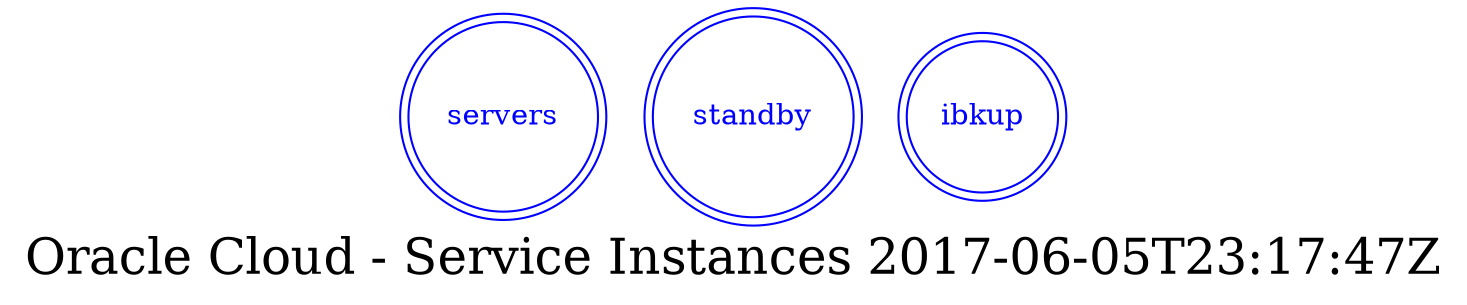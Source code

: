 digraph LexiconGraph {
graph[label="Oracle Cloud - Service Instances 2017-06-05T23:17:47Z", fontsize=24]
splines=true
"servers" [color=blue, fontcolor=blue, shape=doublecircle]
"standby" [color=blue, fontcolor=blue, shape=doublecircle]
"ibkup" [color=blue, fontcolor=blue, shape=doublecircle]
}
